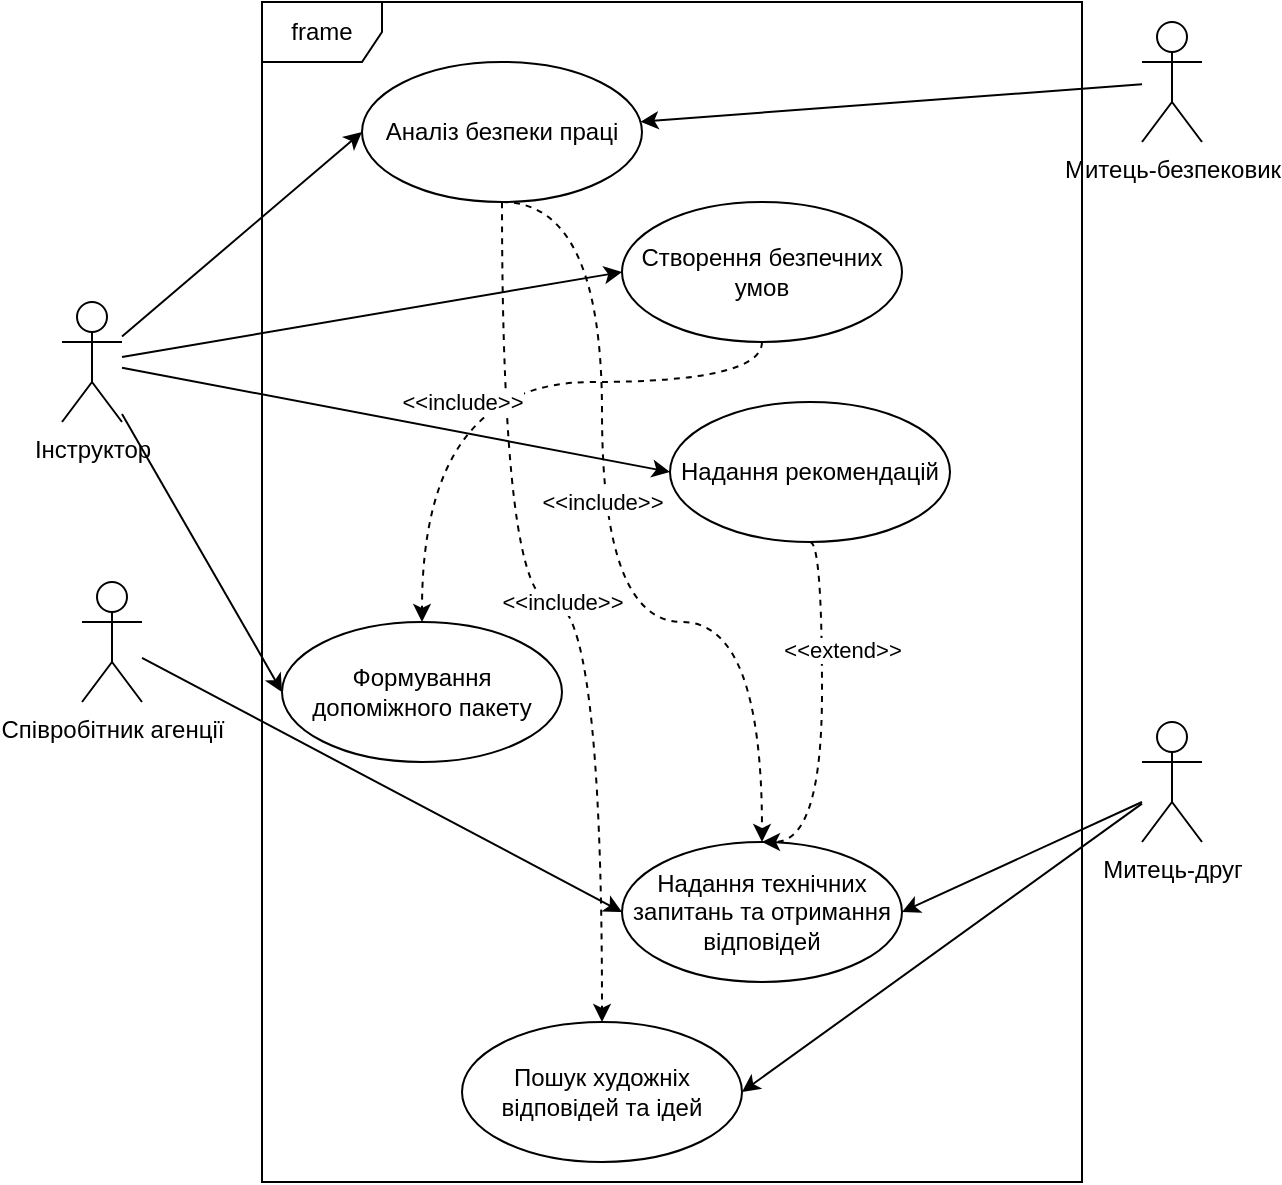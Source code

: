 <mxfile version="21.7.5" type="github">
  <diagram name="Сторінка-1" id="Gw1bhCmw476oVBOJKpMm">
    <mxGraphModel dx="1136" dy="1124" grid="1" gridSize="10" guides="1" tooltips="1" connect="1" arrows="1" fold="1" page="1" pageScale="1" pageWidth="827" pageHeight="1169" math="0" shadow="0">
      <root>
        <mxCell id="0" />
        <mxCell id="1" parent="0" />
        <mxCell id="zaFcXTwMFuQ1EMOfRSc--1" value="frame" style="shape=umlFrame;whiteSpace=wrap;html=1;" vertex="1" parent="1">
          <mxGeometry x="210" y="150" width="410" height="590" as="geometry" />
        </mxCell>
        <mxCell id="zaFcXTwMFuQ1EMOfRSc--4" value="Співробітник агенції" style="shape=umlActor;verticalLabelPosition=bottom;verticalAlign=top;html=1;" vertex="1" parent="1">
          <mxGeometry x="120" y="440" width="30" height="60" as="geometry" />
        </mxCell>
        <mxCell id="zaFcXTwMFuQ1EMOfRSc--5" value="Аналіз безпеки праці" style="ellipse;whiteSpace=wrap;html=1;" vertex="1" parent="1">
          <mxGeometry x="260" y="180" width="140" height="70" as="geometry" />
        </mxCell>
        <mxCell id="zaFcXTwMFuQ1EMOfRSc--6" value=" Створення безпечних умов" style="ellipse;whiteSpace=wrap;html=1;" vertex="1" parent="1">
          <mxGeometry x="390" y="250" width="140" height="70" as="geometry" />
        </mxCell>
        <mxCell id="zaFcXTwMFuQ1EMOfRSc--7" value="Митець-безпековик" style="shape=umlActor;verticalLabelPosition=bottom;verticalAlign=top;html=1;" vertex="1" parent="1">
          <mxGeometry x="650" y="160" width="30" height="60" as="geometry" />
        </mxCell>
        <mxCell id="zaFcXTwMFuQ1EMOfRSc--9" value="Інструктор" style="shape=umlActor;verticalLabelPosition=bottom;verticalAlign=top;html=1;" vertex="1" parent="1">
          <mxGeometry x="110" y="300" width="30" height="60" as="geometry" />
        </mxCell>
        <mxCell id="zaFcXTwMFuQ1EMOfRSc--11" value="Надання рекомендацій" style="ellipse;whiteSpace=wrap;html=1;" vertex="1" parent="1">
          <mxGeometry x="414" y="350" width="140" height="70" as="geometry" />
        </mxCell>
        <mxCell id="zaFcXTwMFuQ1EMOfRSc--12" value="Формування допоміжного пакету" style="ellipse;whiteSpace=wrap;html=1;" vertex="1" parent="1">
          <mxGeometry x="220" y="460" width="140" height="70" as="geometry" />
        </mxCell>
        <mxCell id="zaFcXTwMFuQ1EMOfRSc--13" value="Надання технічних запитань та отримання відповідей" style="ellipse;whiteSpace=wrap;html=1;" vertex="1" parent="1">
          <mxGeometry x="390" y="570" width="140" height="70" as="geometry" />
        </mxCell>
        <mxCell id="zaFcXTwMFuQ1EMOfRSc--14" value="Пошук художніх відповідей та ідей" style="ellipse;whiteSpace=wrap;html=1;" vertex="1" parent="1">
          <mxGeometry x="310" y="660" width="140" height="70" as="geometry" />
        </mxCell>
        <mxCell id="zaFcXTwMFuQ1EMOfRSc--18" value="Митець-друг" style="shape=umlActor;verticalLabelPosition=bottom;verticalAlign=top;html=1;" vertex="1" parent="1">
          <mxGeometry x="650" y="510" width="30" height="60" as="geometry" />
        </mxCell>
        <mxCell id="zaFcXTwMFuQ1EMOfRSc--21" value="" style="endArrow=classic;html=1;rounded=0;" edge="1" parent="1" source="zaFcXTwMFuQ1EMOfRSc--7" target="zaFcXTwMFuQ1EMOfRSc--5">
          <mxGeometry width="50" height="50" relative="1" as="geometry">
            <mxPoint x="390" y="480" as="sourcePoint" />
            <mxPoint x="440" y="430" as="targetPoint" />
          </mxGeometry>
        </mxCell>
        <mxCell id="zaFcXTwMFuQ1EMOfRSc--22" value="" style="endArrow=classic;html=1;rounded=0;entryX=0;entryY=0.5;entryDx=0;entryDy=0;" edge="1" parent="1" source="zaFcXTwMFuQ1EMOfRSc--9" target="zaFcXTwMFuQ1EMOfRSc--5">
          <mxGeometry width="50" height="50" relative="1" as="geometry">
            <mxPoint x="390" y="480" as="sourcePoint" />
            <mxPoint x="440" y="430" as="targetPoint" />
          </mxGeometry>
        </mxCell>
        <mxCell id="zaFcXTwMFuQ1EMOfRSc--23" value="" style="endArrow=classic;html=1;rounded=0;entryX=0;entryY=0.5;entryDx=0;entryDy=0;" edge="1" parent="1" source="zaFcXTwMFuQ1EMOfRSc--9" target="zaFcXTwMFuQ1EMOfRSc--6">
          <mxGeometry width="50" height="50" relative="1" as="geometry">
            <mxPoint x="390" y="480" as="sourcePoint" />
            <mxPoint x="440" y="430" as="targetPoint" />
          </mxGeometry>
        </mxCell>
        <mxCell id="zaFcXTwMFuQ1EMOfRSc--24" value="" style="endArrow=classic;html=1;rounded=0;entryX=0;entryY=0.5;entryDx=0;entryDy=0;" edge="1" parent="1" source="zaFcXTwMFuQ1EMOfRSc--9" target="zaFcXTwMFuQ1EMOfRSc--11">
          <mxGeometry width="50" height="50" relative="1" as="geometry">
            <mxPoint x="390" y="480" as="sourcePoint" />
            <mxPoint x="440" y="430" as="targetPoint" />
          </mxGeometry>
        </mxCell>
        <mxCell id="zaFcXTwMFuQ1EMOfRSc--25" value="" style="endArrow=classic;html=1;rounded=0;entryX=1;entryY=0.5;entryDx=0;entryDy=0;" edge="1" parent="1" source="zaFcXTwMFuQ1EMOfRSc--18" target="zaFcXTwMFuQ1EMOfRSc--14">
          <mxGeometry width="50" height="50" relative="1" as="geometry">
            <mxPoint x="610" y="550" as="sourcePoint" />
            <mxPoint x="440" y="430" as="targetPoint" />
          </mxGeometry>
        </mxCell>
        <mxCell id="zaFcXTwMFuQ1EMOfRSc--27" value="" style="endArrow=classic;html=1;rounded=0;entryX=1;entryY=0.5;entryDx=0;entryDy=0;" edge="1" parent="1" target="zaFcXTwMFuQ1EMOfRSc--13">
          <mxGeometry width="50" height="50" relative="1" as="geometry">
            <mxPoint x="650" y="550" as="sourcePoint" />
            <mxPoint x="440" y="430" as="targetPoint" />
          </mxGeometry>
        </mxCell>
        <mxCell id="zaFcXTwMFuQ1EMOfRSc--28" value="" style="endArrow=classic;html=1;rounded=0;entryX=0;entryY=0.5;entryDx=0;entryDy=0;" edge="1" parent="1" source="zaFcXTwMFuQ1EMOfRSc--4" target="zaFcXTwMFuQ1EMOfRSc--13">
          <mxGeometry width="50" height="50" relative="1" as="geometry">
            <mxPoint x="110" y="260" as="sourcePoint" />
            <mxPoint x="440" y="430" as="targetPoint" />
          </mxGeometry>
        </mxCell>
        <mxCell id="zaFcXTwMFuQ1EMOfRSc--29" value="" style="endArrow=classic;html=1;rounded=0;entryX=0;entryY=0.5;entryDx=0;entryDy=0;" edge="1" parent="1" source="zaFcXTwMFuQ1EMOfRSc--9" target="zaFcXTwMFuQ1EMOfRSc--12">
          <mxGeometry width="50" height="50" relative="1" as="geometry">
            <mxPoint x="80" y="320" as="sourcePoint" />
            <mxPoint x="410" y="430" as="targetPoint" />
          </mxGeometry>
        </mxCell>
        <mxCell id="zaFcXTwMFuQ1EMOfRSc--30" value="&amp;lt;&amp;lt;include&amp;gt;&amp;gt;" style="endArrow=classic;dashed=1;html=1;rounded=0;exitX=0.5;exitY=1;exitDx=0;exitDy=0;entryX=0.5;entryY=0;entryDx=0;entryDy=0;startArrow=none;startFill=0;endFill=1;edgeStyle=orthogonalEdgeStyle;curved=1;" edge="1" parent="1" source="zaFcXTwMFuQ1EMOfRSc--5" target="zaFcXTwMFuQ1EMOfRSc--14">
          <mxGeometry width="50" height="50" relative="1" as="geometry">
            <mxPoint x="300" y="290" as="sourcePoint" />
            <mxPoint x="350" y="240" as="targetPoint" />
            <Array as="points">
              <mxPoint x="330" y="450" />
              <mxPoint x="380" y="450" />
            </Array>
          </mxGeometry>
        </mxCell>
        <mxCell id="zaFcXTwMFuQ1EMOfRSc--31" value="&amp;lt;&amp;lt;include&amp;gt;&amp;gt;" style="endArrow=classic;dashed=1;html=1;rounded=0;exitX=0.5;exitY=1;exitDx=0;exitDy=0;entryX=0.5;entryY=0;entryDx=0;entryDy=0;startArrow=none;startFill=0;endFill=1;edgeStyle=orthogonalEdgeStyle;curved=1;" edge="1" parent="1" source="zaFcXTwMFuQ1EMOfRSc--5" target="zaFcXTwMFuQ1EMOfRSc--13">
          <mxGeometry x="-0.111" width="50" height="50" relative="1" as="geometry">
            <mxPoint x="340" y="260" as="sourcePoint" />
            <mxPoint x="390" y="670" as="targetPoint" />
            <Array as="points">
              <mxPoint x="380" y="250" />
              <mxPoint x="380" y="460" />
              <mxPoint x="460" y="460" />
            </Array>
            <mxPoint as="offset" />
          </mxGeometry>
        </mxCell>
        <mxCell id="zaFcXTwMFuQ1EMOfRSc--32" value="&amp;lt;&amp;lt;include&amp;gt;&amp;gt;" style="endArrow=classic;dashed=1;html=1;rounded=0;exitX=0.5;exitY=1;exitDx=0;exitDy=0;entryX=0.5;entryY=0;entryDx=0;entryDy=0;startArrow=none;startFill=0;endFill=1;edgeStyle=orthogonalEdgeStyle;curved=1;" edge="1" parent="1" source="zaFcXTwMFuQ1EMOfRSc--6" target="zaFcXTwMFuQ1EMOfRSc--12">
          <mxGeometry x="0.097" y="10" width="50" height="50" relative="1" as="geometry">
            <mxPoint x="340" y="260" as="sourcePoint" />
            <mxPoint x="470" y="580" as="targetPoint" />
            <Array as="points">
              <mxPoint x="460" y="340" />
              <mxPoint x="290" y="340" />
            </Array>
            <mxPoint as="offset" />
          </mxGeometry>
        </mxCell>
        <mxCell id="zaFcXTwMFuQ1EMOfRSc--33" value="&amp;lt;&amp;lt;extend&amp;gt;&amp;gt;" style="endArrow=classic;dashed=1;html=1;rounded=0;exitX=0.5;exitY=1;exitDx=0;exitDy=0;entryX=0.5;entryY=0;entryDx=0;entryDy=0;startArrow=none;startFill=0;endFill=1;edgeStyle=orthogonalEdgeStyle;curved=1;" edge="1" parent="1" source="zaFcXTwMFuQ1EMOfRSc--11" target="zaFcXTwMFuQ1EMOfRSc--13">
          <mxGeometry x="-0.359" y="10" width="50" height="50" relative="1" as="geometry">
            <mxPoint x="490" y="10" as="sourcePoint" />
            <mxPoint x="320" y="150" as="targetPoint" />
            <Array as="points">
              <mxPoint x="490" y="420" />
              <mxPoint x="490" y="570" />
            </Array>
            <mxPoint as="offset" />
          </mxGeometry>
        </mxCell>
      </root>
    </mxGraphModel>
  </diagram>
</mxfile>
